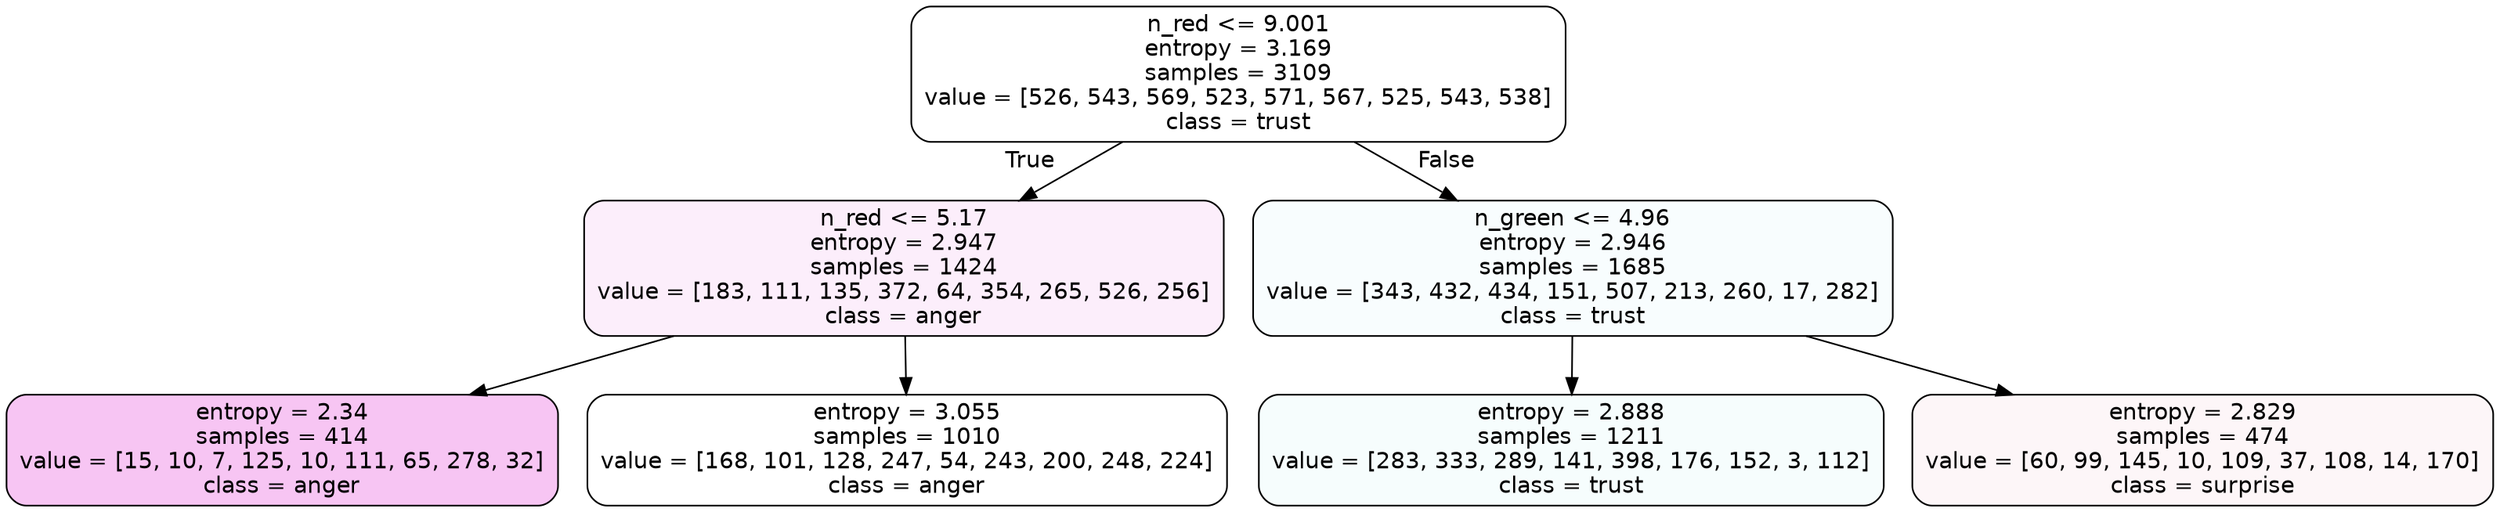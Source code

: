 digraph Tree {
node [shape=box, style="filled, rounded", color="black", fontname=helvetica] ;
edge [fontname=helvetica] ;
0 [label="n_red <= 9.001\nentropy = 3.169\nsamples = 3109\nvalue = [526, 543, 569, 523, 571, 567, 525, 543, 538]\nclass = trust", fillcolor="#39d7e500"] ;
1 [label="n_red <= 5.17\nentropy = 2.947\nsamples = 1424\nvalue = [183, 111, 135, 372, 64, 354, 265, 526, 256]\nclass = anger", fillcolor="#e539d715"] ;
0 -> 1 [labeldistance=2.5, labelangle=45, headlabel="True"] ;
2 [label="entropy = 2.34\nsamples = 414\nvalue = [15, 10, 7, 125, 10, 111, 65, 278, 32]\nclass = anger", fillcolor="#e539d74a"] ;
1 -> 2 ;
3 [label="entropy = 3.055\nsamples = 1010\nvalue = [168, 101, 128, 247, 54, 243, 200, 248, 224]\nclass = anger", fillcolor="#e539d700"] ;
1 -> 3 ;
4 [label="n_green <= 4.96\nentropy = 2.946\nsamples = 1685\nvalue = [343, 432, 434, 151, 507, 213, 260, 17, 282]\nclass = trust", fillcolor="#39d7e508"] ;
0 -> 4 [labeldistance=2.5, labelangle=-45, headlabel="False"] ;
5 [label="entropy = 2.888\nsamples = 1211\nvalue = [283, 333, 289, 141, 398, 176, 152, 3, 112]\nclass = trust", fillcolor="#39d7e50b"] ;
4 -> 5 ;
6 [label="entropy = 2.829\nsamples = 474\nvalue = [60, 99, 145, 10, 109, 37, 108, 14, 170]\nclass = surprise", fillcolor="#e539640b"] ;
4 -> 6 ;
}